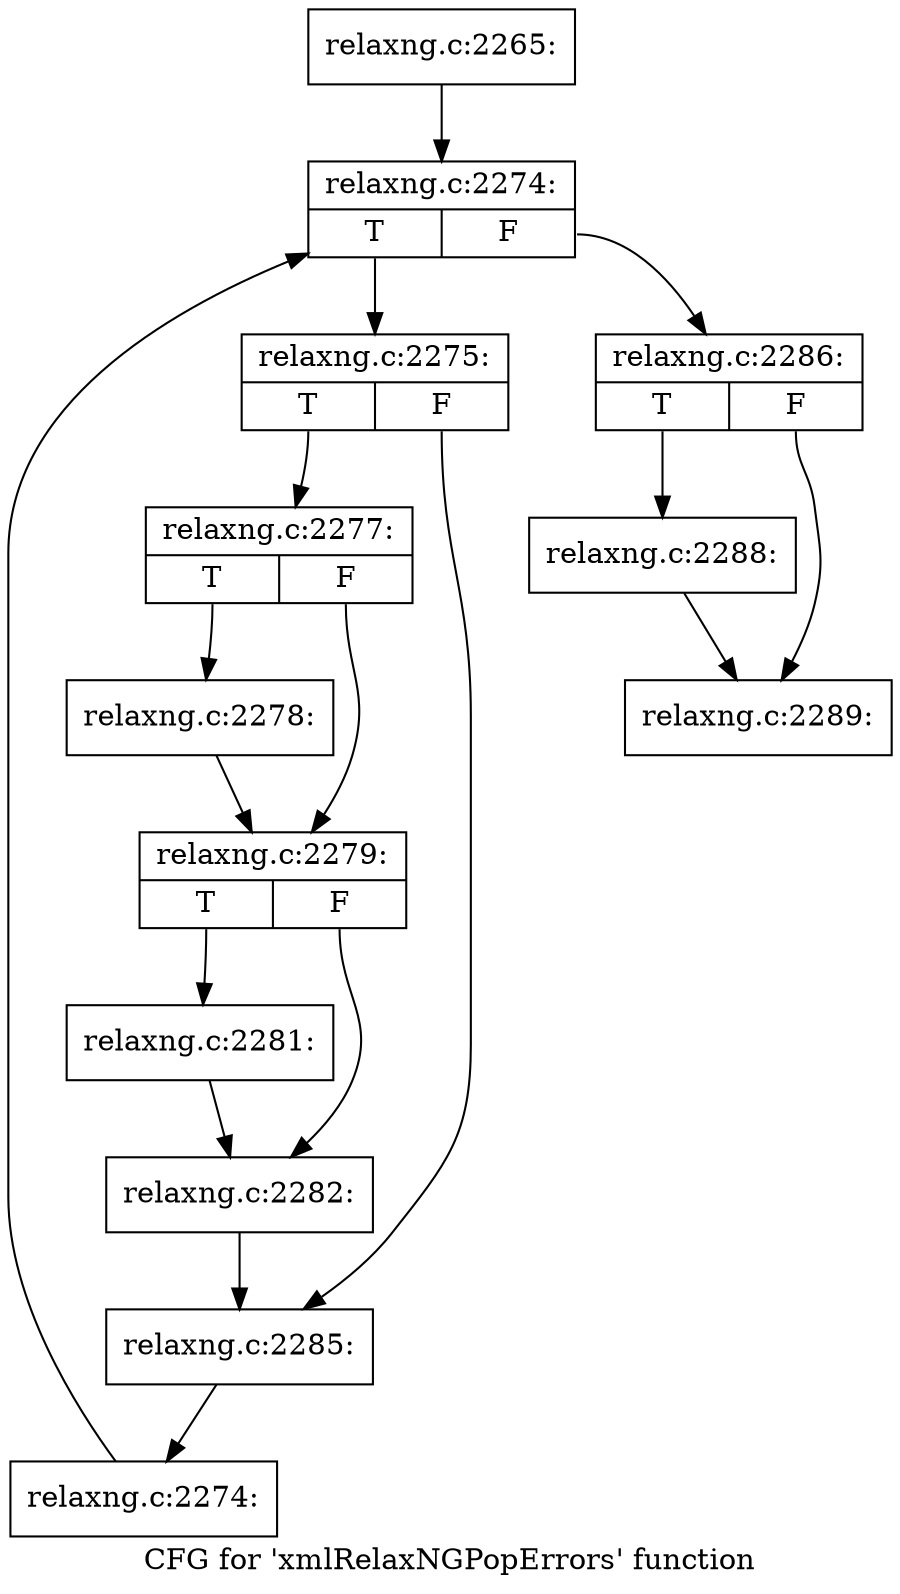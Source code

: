 digraph "CFG for 'xmlRelaxNGPopErrors' function" {
	label="CFG for 'xmlRelaxNGPopErrors' function";

	Node0x3e213b0 [shape=record,label="{relaxng.c:2265:}"];
	Node0x3e213b0 -> Node0x3e36530;
	Node0x3e36530 [shape=record,label="{relaxng.c:2274:|{<s0>T|<s1>F}}"];
	Node0x3e36530:s0 -> Node0x3e36810;
	Node0x3e36530:s1 -> Node0x3e36330;
	Node0x3e36810 [shape=record,label="{relaxng.c:2275:|{<s0>T|<s1>F}}"];
	Node0x3e36810:s0 -> Node0x3e37050;
	Node0x3e36810:s1 -> Node0x3e370a0;
	Node0x3e37050 [shape=record,label="{relaxng.c:2277:|{<s0>T|<s1>F}}"];
	Node0x3e37050:s0 -> Node0x3e375b0;
	Node0x3e37050:s1 -> Node0x3e37600;
	Node0x3e375b0 [shape=record,label="{relaxng.c:2278:}"];
	Node0x3e375b0 -> Node0x3e37600;
	Node0x3e37600 [shape=record,label="{relaxng.c:2279:|{<s0>T|<s1>F}}"];
	Node0x3e37600:s0 -> Node0x3e38000;
	Node0x3e37600:s1 -> Node0x3e38050;
	Node0x3e38000 [shape=record,label="{relaxng.c:2281:}"];
	Node0x3e38000 -> Node0x3e38050;
	Node0x3e38050 [shape=record,label="{relaxng.c:2282:}"];
	Node0x3e38050 -> Node0x3e370a0;
	Node0x3e370a0 [shape=record,label="{relaxng.c:2285:}"];
	Node0x3e370a0 -> Node0x3e36780;
	Node0x3e36780 [shape=record,label="{relaxng.c:2274:}"];
	Node0x3e36780 -> Node0x3e36530;
	Node0x3e36330 [shape=record,label="{relaxng.c:2286:|{<s0>T|<s1>F}}"];
	Node0x3e36330:s0 -> Node0x3e39330;
	Node0x3e36330:s1 -> Node0x3e39380;
	Node0x3e39330 [shape=record,label="{relaxng.c:2288:}"];
	Node0x3e39330 -> Node0x3e39380;
	Node0x3e39380 [shape=record,label="{relaxng.c:2289:}"];
}
